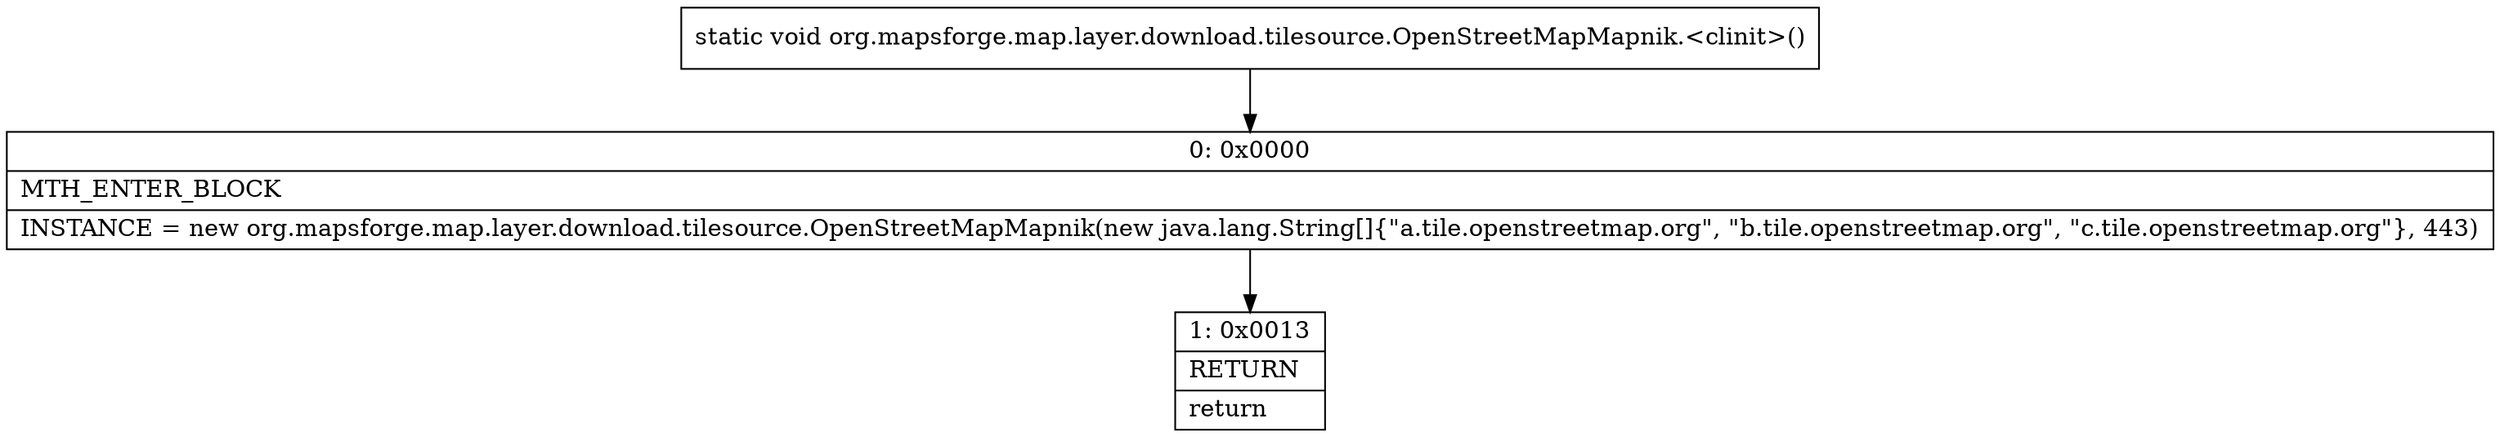 digraph "CFG fororg.mapsforge.map.layer.download.tilesource.OpenStreetMapMapnik.\<clinit\>()V" {
Node_0 [shape=record,label="{0\:\ 0x0000|MTH_ENTER_BLOCK\l|INSTANCE = new org.mapsforge.map.layer.download.tilesource.OpenStreetMapMapnik(new java.lang.String[]\{\"a.tile.openstreetmap.org\", \"b.tile.openstreetmap.org\", \"c.tile.openstreetmap.org\"\}, 443)\l}"];
Node_1 [shape=record,label="{1\:\ 0x0013|RETURN\l|return\l}"];
MethodNode[shape=record,label="{static void org.mapsforge.map.layer.download.tilesource.OpenStreetMapMapnik.\<clinit\>() }"];
MethodNode -> Node_0;
Node_0 -> Node_1;
}

